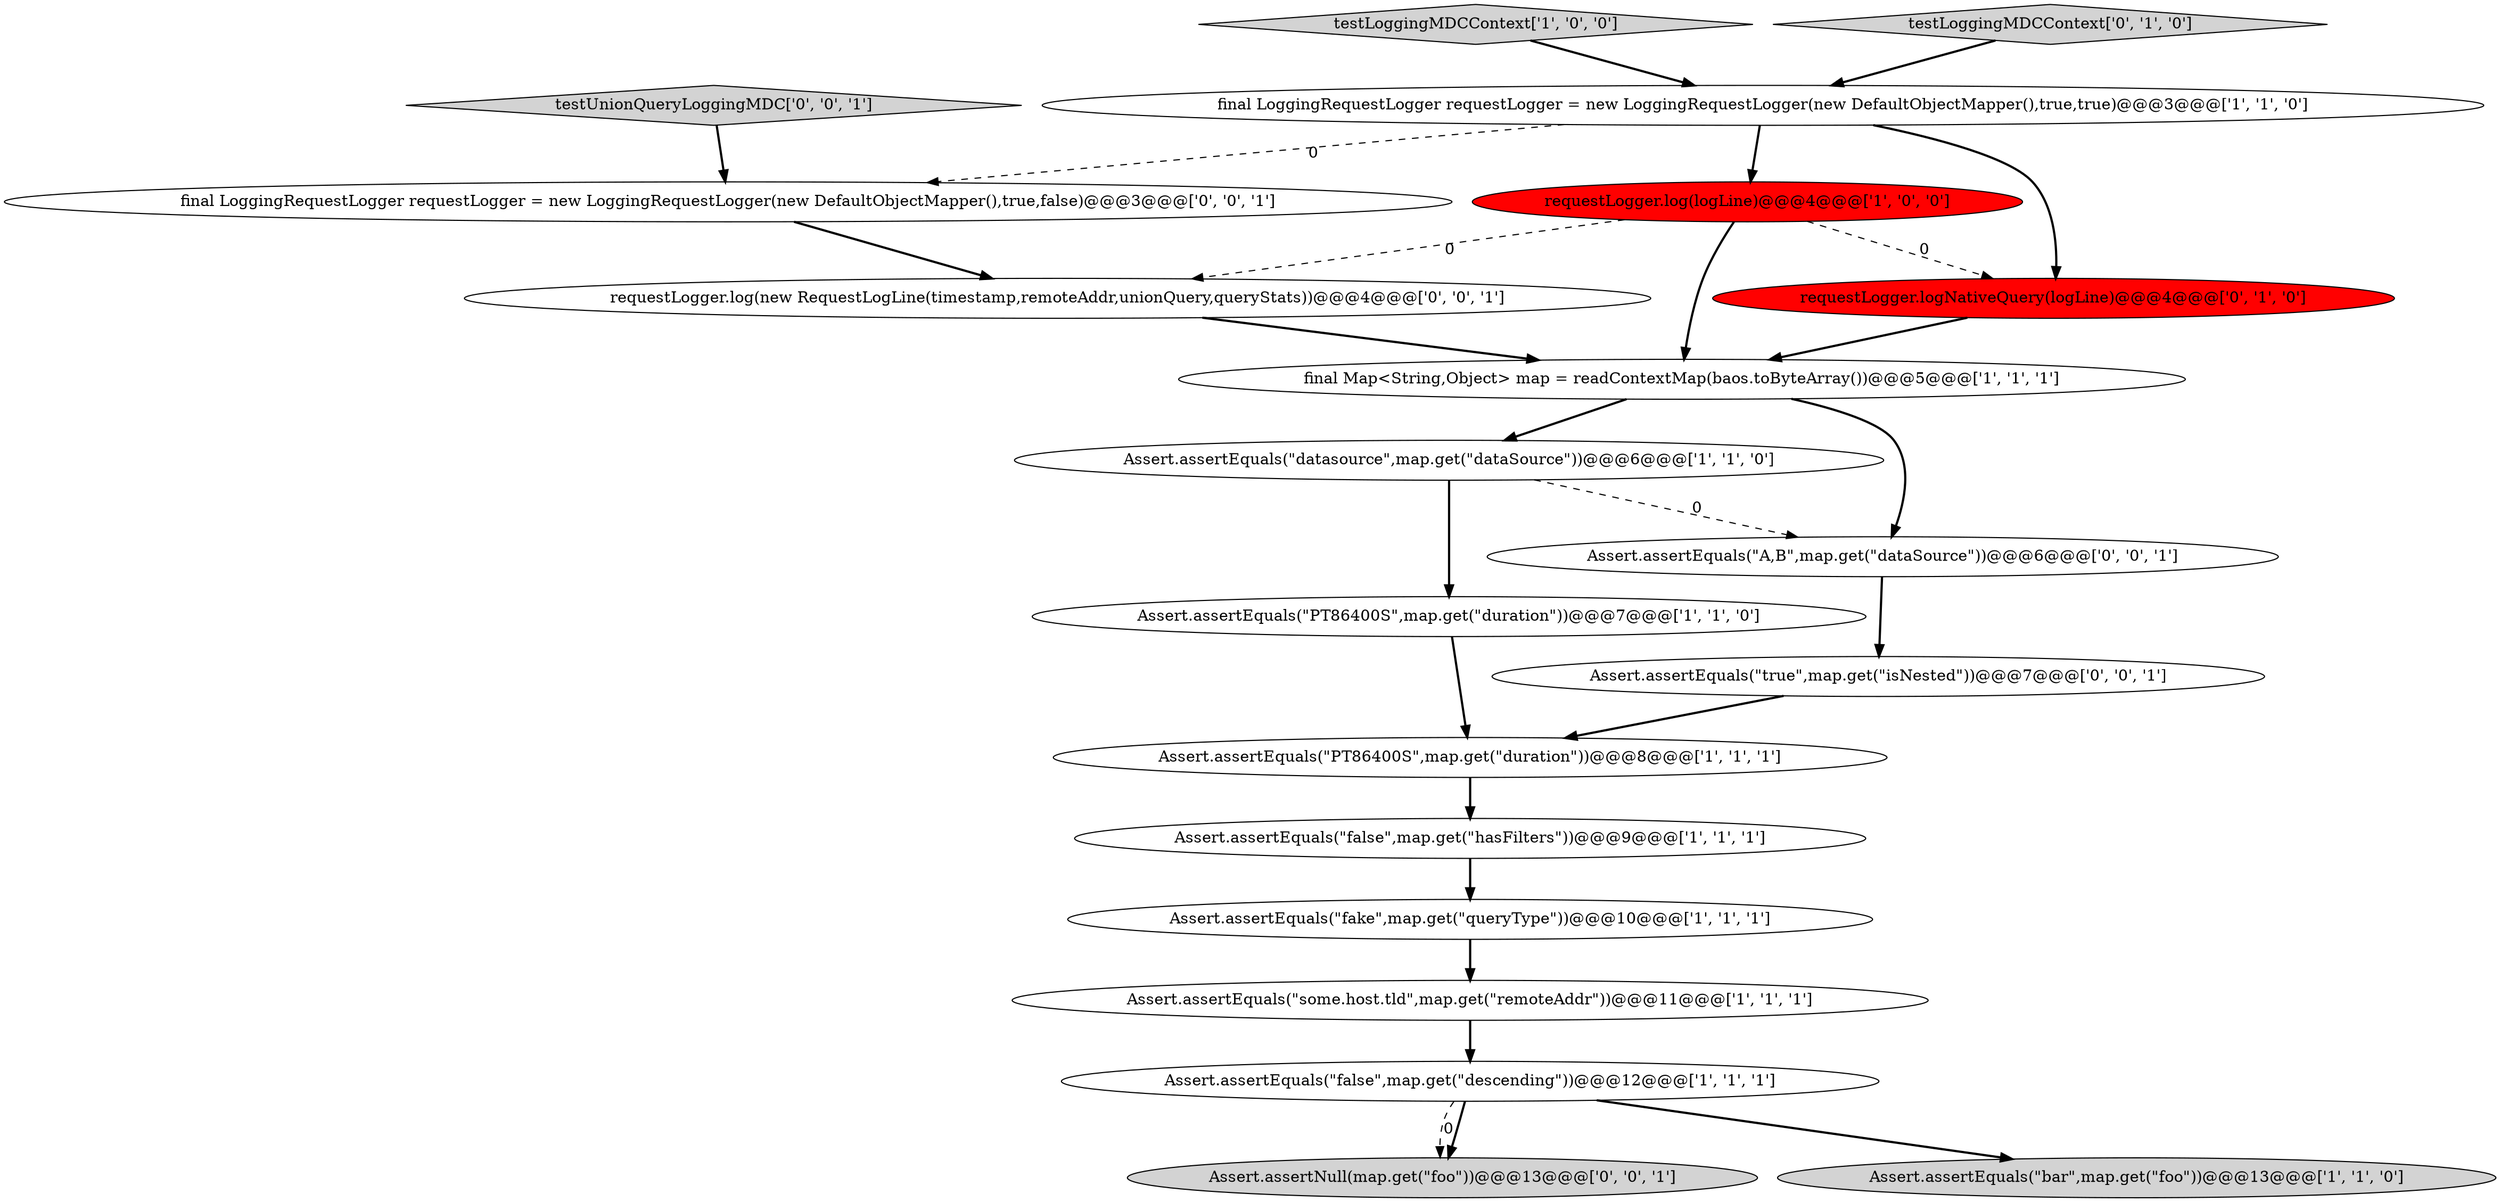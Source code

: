 digraph {
16 [style = filled, label = "Assert.assertNull(map.get(\"foo\"))@@@13@@@['0', '0', '1']", fillcolor = lightgray, shape = ellipse image = "AAA0AAABBB3BBB"];
2 [style = filled, label = "Assert.assertEquals(\"datasource\",map.get(\"dataSource\"))@@@6@@@['1', '1', '0']", fillcolor = white, shape = ellipse image = "AAA0AAABBB1BBB"];
4 [style = filled, label = "Assert.assertEquals(\"PT86400S\",map.get(\"duration\"))@@@7@@@['1', '1', '0']", fillcolor = white, shape = ellipse image = "AAA0AAABBB1BBB"];
6 [style = filled, label = "Assert.assertEquals(\"false\",map.get(\"descending\"))@@@12@@@['1', '1', '1']", fillcolor = white, shape = ellipse image = "AAA0AAABBB1BBB"];
1 [style = filled, label = "testLoggingMDCContext['1', '0', '0']", fillcolor = lightgray, shape = diamond image = "AAA0AAABBB1BBB"];
15 [style = filled, label = "final LoggingRequestLogger requestLogger = new LoggingRequestLogger(new DefaultObjectMapper(),true,false)@@@3@@@['0', '0', '1']", fillcolor = white, shape = ellipse image = "AAA0AAABBB3BBB"];
10 [style = filled, label = "Assert.assertEquals(\"bar\",map.get(\"foo\"))@@@13@@@['1', '1', '0']", fillcolor = lightgray, shape = ellipse image = "AAA0AAABBB1BBB"];
17 [style = filled, label = "requestLogger.log(new RequestLogLine(timestamp,remoteAddr,unionQuery,queryStats))@@@4@@@['0', '0', '1']", fillcolor = white, shape = ellipse image = "AAA0AAABBB3BBB"];
13 [style = filled, label = "testLoggingMDCContext['0', '1', '0']", fillcolor = lightgray, shape = diamond image = "AAA0AAABBB2BBB"];
3 [style = filled, label = "Assert.assertEquals(\"PT86400S\",map.get(\"duration\"))@@@8@@@['1', '1', '1']", fillcolor = white, shape = ellipse image = "AAA0AAABBB1BBB"];
8 [style = filled, label = "Assert.assertEquals(\"some.host.tld\",map.get(\"remoteAddr\"))@@@11@@@['1', '1', '1']", fillcolor = white, shape = ellipse image = "AAA0AAABBB1BBB"];
0 [style = filled, label = "Assert.assertEquals(\"fake\",map.get(\"queryType\"))@@@10@@@['1', '1', '1']", fillcolor = white, shape = ellipse image = "AAA0AAABBB1BBB"];
9 [style = filled, label = "requestLogger.log(logLine)@@@4@@@['1', '0', '0']", fillcolor = red, shape = ellipse image = "AAA1AAABBB1BBB"];
14 [style = filled, label = "Assert.assertEquals(\"A,B\",map.get(\"dataSource\"))@@@6@@@['0', '0', '1']", fillcolor = white, shape = ellipse image = "AAA0AAABBB3BBB"];
12 [style = filled, label = "requestLogger.logNativeQuery(logLine)@@@4@@@['0', '1', '0']", fillcolor = red, shape = ellipse image = "AAA1AAABBB2BBB"];
18 [style = filled, label = "Assert.assertEquals(\"true\",map.get(\"isNested\"))@@@7@@@['0', '0', '1']", fillcolor = white, shape = ellipse image = "AAA0AAABBB3BBB"];
11 [style = filled, label = "final Map<String,Object> map = readContextMap(baos.toByteArray())@@@5@@@['1', '1', '1']", fillcolor = white, shape = ellipse image = "AAA0AAABBB1BBB"];
5 [style = filled, label = "Assert.assertEquals(\"false\",map.get(\"hasFilters\"))@@@9@@@['1', '1', '1']", fillcolor = white, shape = ellipse image = "AAA0AAABBB1BBB"];
19 [style = filled, label = "testUnionQueryLoggingMDC['0', '0', '1']", fillcolor = lightgray, shape = diamond image = "AAA0AAABBB3BBB"];
7 [style = filled, label = "final LoggingRequestLogger requestLogger = new LoggingRequestLogger(new DefaultObjectMapper(),true,true)@@@3@@@['1', '1', '0']", fillcolor = white, shape = ellipse image = "AAA0AAABBB1BBB"];
4->3 [style = bold, label=""];
18->3 [style = bold, label=""];
9->11 [style = bold, label=""];
11->14 [style = bold, label=""];
7->12 [style = bold, label=""];
12->11 [style = bold, label=""];
8->6 [style = bold, label=""];
2->4 [style = bold, label=""];
1->7 [style = bold, label=""];
11->2 [style = bold, label=""];
7->9 [style = bold, label=""];
15->17 [style = bold, label=""];
3->5 [style = bold, label=""];
6->16 [style = dashed, label="0"];
2->14 [style = dashed, label="0"];
5->0 [style = bold, label=""];
6->16 [style = bold, label=""];
13->7 [style = bold, label=""];
6->10 [style = bold, label=""];
9->17 [style = dashed, label="0"];
0->8 [style = bold, label=""];
7->15 [style = dashed, label="0"];
14->18 [style = bold, label=""];
9->12 [style = dashed, label="0"];
19->15 [style = bold, label=""];
17->11 [style = bold, label=""];
}
